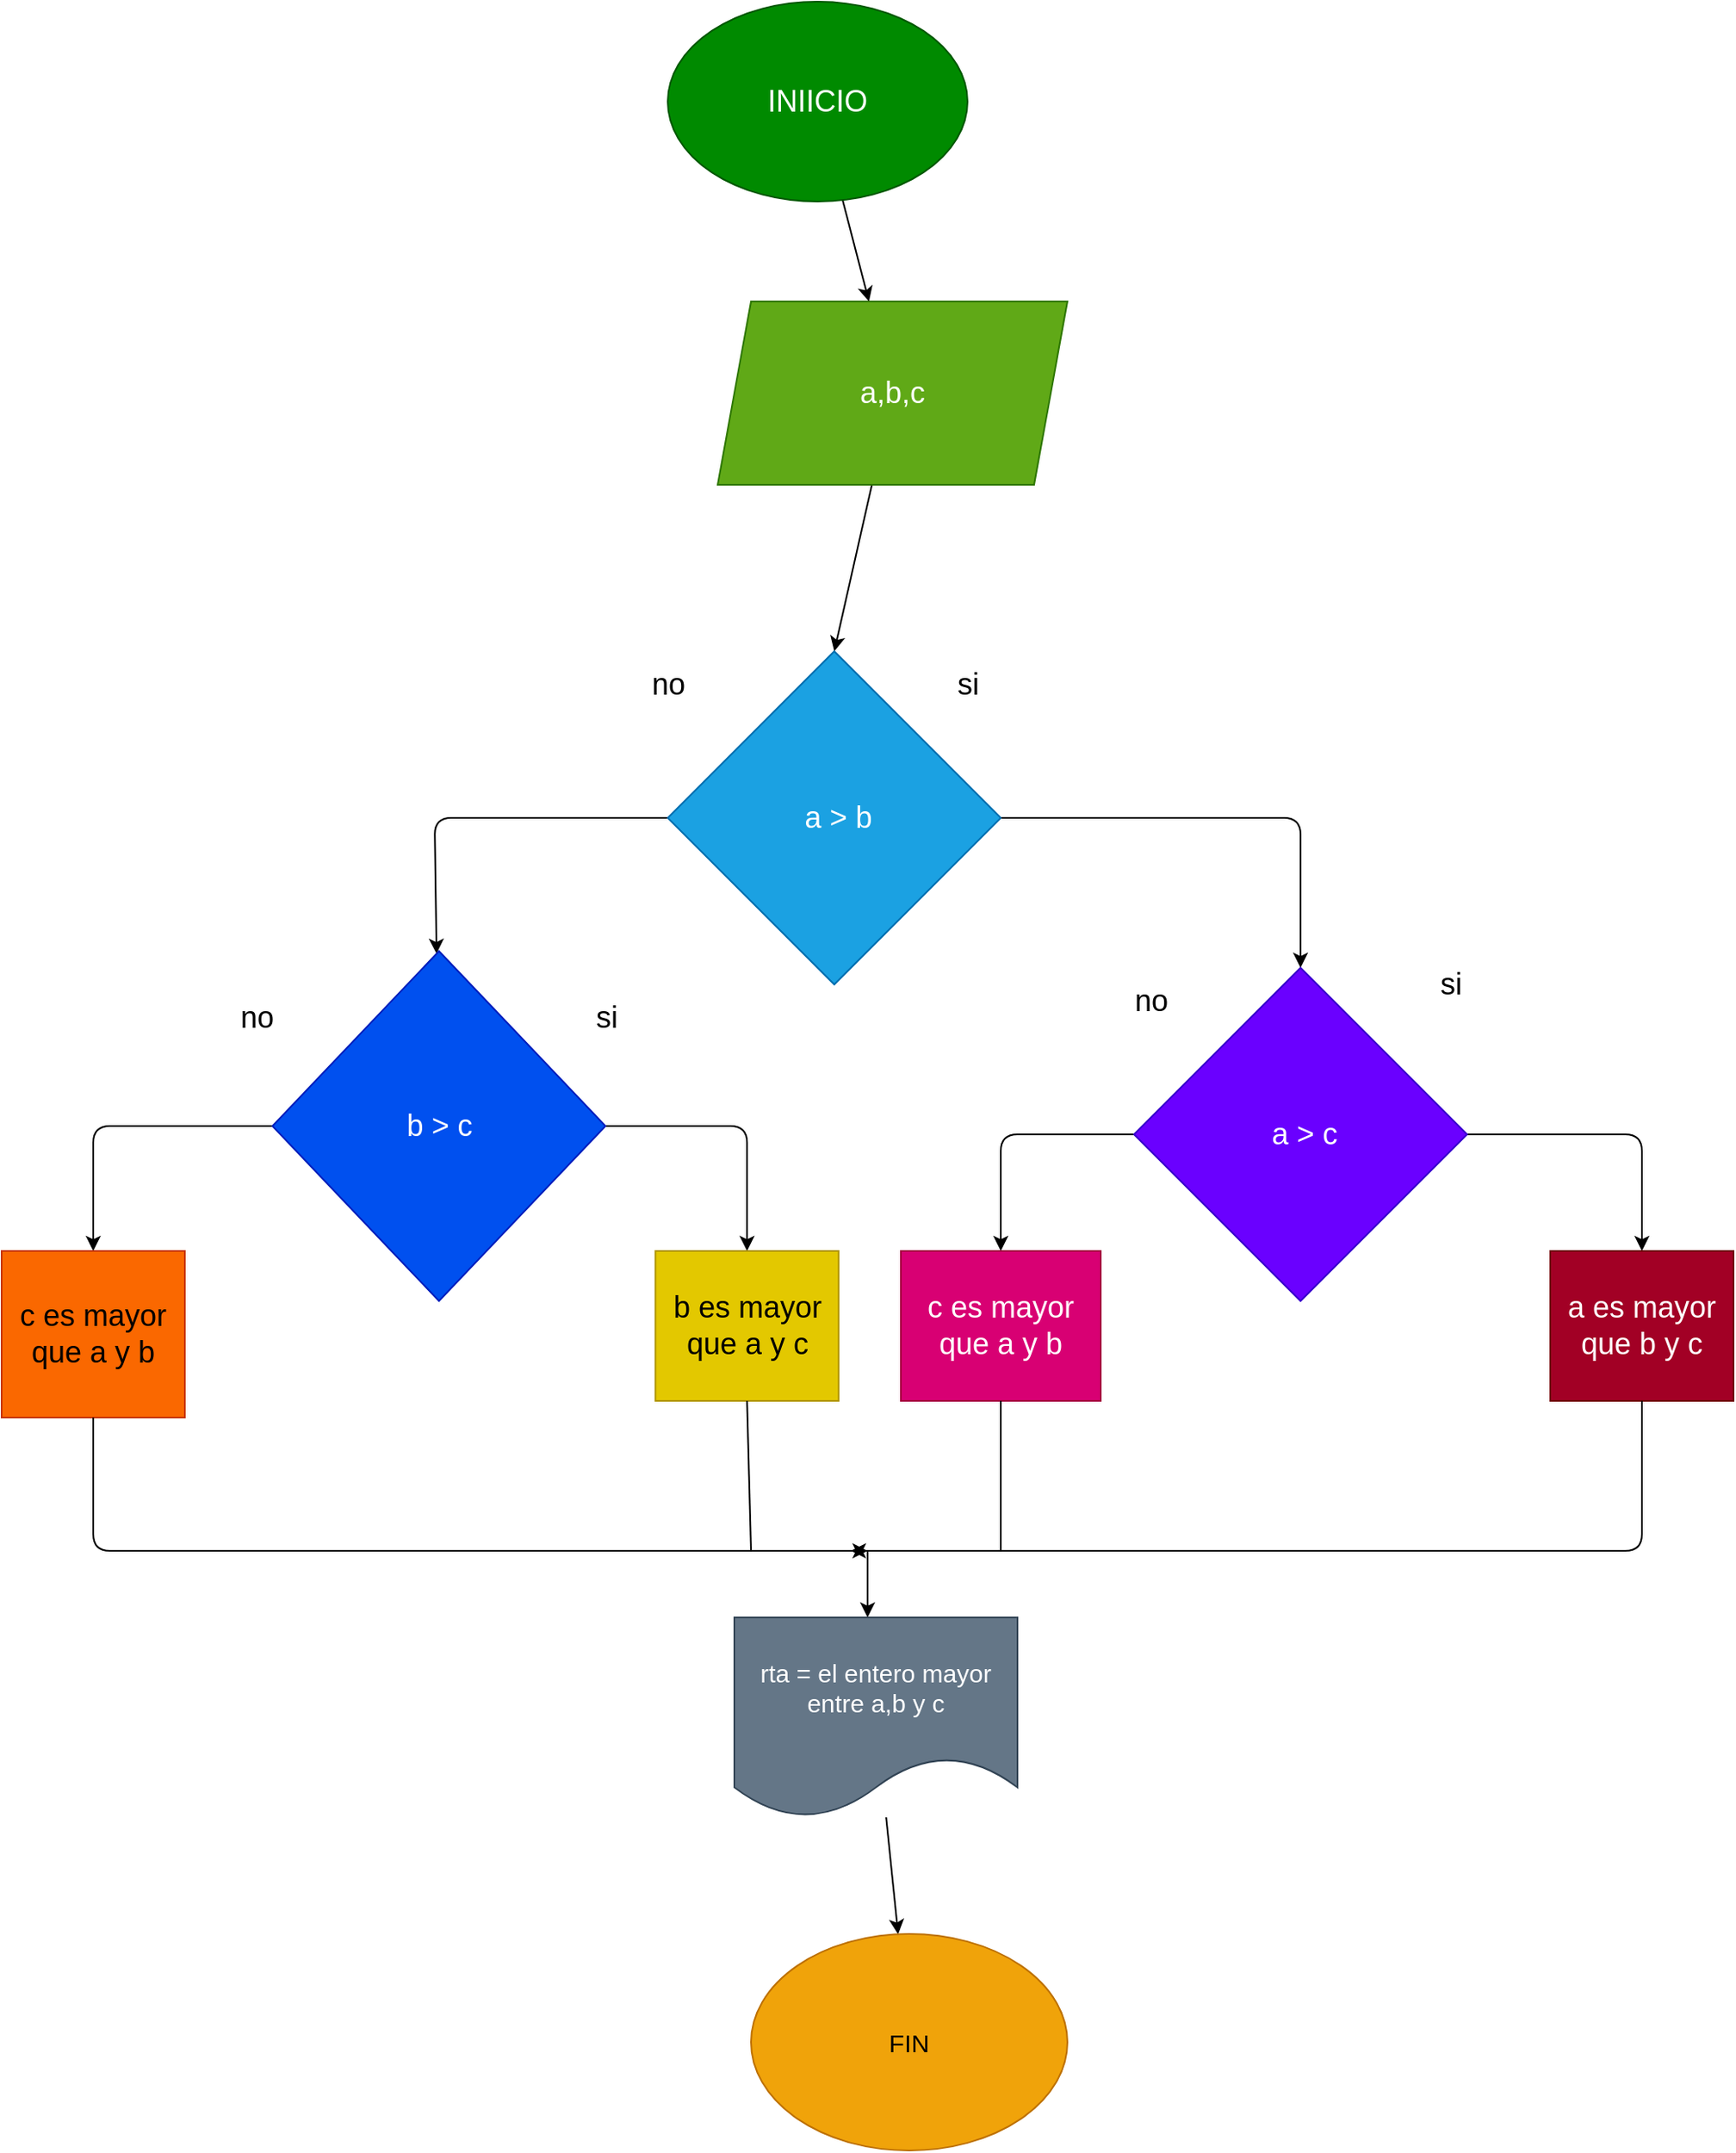 <mxfile>
    <diagram id="sqNSyWX9dOG4Fs_hvMj_" name="Página-1">
        <mxGraphModel dx="823" dy="686" grid="1" gridSize="10" guides="1" tooltips="1" connect="1" arrows="1" fold="1" page="1" pageScale="1" pageWidth="1200" pageHeight="1920" math="0" shadow="0">
            <root>
                <mxCell id="0"/>
                <mxCell id="1" parent="0"/>
                <mxCell id="4" value="" style="edgeStyle=none;html=1;fontSize=18;" parent="1" source="2" target="3" edge="1">
                    <mxGeometry relative="1" as="geometry"/>
                </mxCell>
                <mxCell id="2" value="&lt;font style=&quot;font-size: 18px;&quot;&gt;INIICIO&lt;/font&gt;" style="ellipse;whiteSpace=wrap;html=1;fillColor=#008a00;fontColor=#ffffff;strokeColor=#005700;" parent="1" vertex="1">
                    <mxGeometry x="510" y="30" width="180" height="120" as="geometry"/>
                </mxCell>
                <mxCell id="6" value="" style="edgeStyle=none;html=1;fontSize=18;entryX=0.5;entryY=0;entryDx=0;entryDy=0;" parent="1" source="3" target="7" edge="1">
                    <mxGeometry relative="1" as="geometry">
                        <mxPoint x="607.247" y="425" as="targetPoint"/>
                    </mxGeometry>
                </mxCell>
                <mxCell id="3" value="&lt;font style=&quot;font-size: 18px;&quot;&gt;a,b,c&lt;/font&gt;" style="shape=parallelogram;perimeter=parallelogramPerimeter;whiteSpace=wrap;html=1;fixedSize=1;fillColor=#60a917;fontColor=#ffffff;strokeColor=#2D7600;" parent="1" vertex="1">
                    <mxGeometry x="540" y="210" width="210" height="110" as="geometry"/>
                </mxCell>
                <mxCell id="11" value="" style="edgeStyle=none;html=1;fontSize=18;exitX=1;exitY=0.5;exitDx=0;exitDy=0;" parent="1" source="7" target="10" edge="1">
                    <mxGeometry relative="1" as="geometry">
                        <Array as="points">
                            <mxPoint x="890" y="520"/>
                        </Array>
                    </mxGeometry>
                </mxCell>
                <mxCell id="13" value="" style="edgeStyle=none;html=1;fontSize=18;exitX=0;exitY=0.5;exitDx=0;exitDy=0;" parent="1" source="7" target="12" edge="1">
                    <mxGeometry relative="1" as="geometry">
                        <Array as="points">
                            <mxPoint x="370" y="520"/>
                        </Array>
                    </mxGeometry>
                </mxCell>
                <mxCell id="7" value="&amp;nbsp;a &amp;gt; b" style="rhombus;whiteSpace=wrap;html=1;fontSize=18;fillColor=#1ba1e2;fontColor=#ffffff;strokeColor=#006EAF;" parent="1" vertex="1">
                    <mxGeometry x="510" y="420" width="200" height="200" as="geometry"/>
                </mxCell>
                <mxCell id="8" value="si" style="text;html=1;align=center;verticalAlign=middle;resizable=0;points=[];autosize=1;strokeColor=none;fillColor=none;fontSize=18;" parent="1" vertex="1">
                    <mxGeometry x="670" y="420" width="40" height="40" as="geometry"/>
                </mxCell>
                <mxCell id="9" value="no" style="text;html=1;align=center;verticalAlign=middle;resizable=0;points=[];autosize=1;strokeColor=none;fillColor=none;fontSize=18;" parent="1" vertex="1">
                    <mxGeometry x="490" y="420" width="40" height="40" as="geometry"/>
                </mxCell>
                <mxCell id="21" value="" style="edgeStyle=none;html=1;fontSize=18;" parent="1" source="10" target="20" edge="1">
                    <mxGeometry relative="1" as="geometry">
                        <Array as="points">
                            <mxPoint x="710" y="710"/>
                        </Array>
                    </mxGeometry>
                </mxCell>
                <mxCell id="23" value="" style="edgeStyle=none;html=1;fontSize=18;" parent="1" source="10" target="22" edge="1">
                    <mxGeometry relative="1" as="geometry">
                        <Array as="points">
                            <mxPoint x="1095" y="710"/>
                        </Array>
                    </mxGeometry>
                </mxCell>
                <mxCell id="10" value="&amp;nbsp;a &amp;gt; c" style="rhombus;whiteSpace=wrap;html=1;fontSize=18;fillColor=#6a00ff;fontColor=#ffffff;strokeColor=#3700CC;" parent="1" vertex="1">
                    <mxGeometry x="790" y="610" width="200" height="200" as="geometry"/>
                </mxCell>
                <mxCell id="15" value="" style="edgeStyle=none;html=1;fontSize=18;entryX=0.5;entryY=0;entryDx=0;entryDy=0;" parent="1" source="12" target="14" edge="1">
                    <mxGeometry relative="1" as="geometry">
                        <mxPoint x="170.001" y="760" as="targetPoint"/>
                        <Array as="points">
                            <mxPoint x="165" y="705"/>
                        </Array>
                    </mxGeometry>
                </mxCell>
                <mxCell id="19" value="" style="edgeStyle=none;html=1;fontSize=18;" parent="1" source="12" target="18" edge="1">
                    <mxGeometry relative="1" as="geometry">
                        <Array as="points">
                            <mxPoint x="557.62" y="705"/>
                        </Array>
                    </mxGeometry>
                </mxCell>
                <mxCell id="12" value="b &amp;gt; c" style="rhombus;whiteSpace=wrap;html=1;fontSize=18;fillColor=#0050ef;fontColor=#ffffff;strokeColor=#001DBC;" parent="1" vertex="1">
                    <mxGeometry x="272.62" y="600" width="200" height="210" as="geometry"/>
                </mxCell>
                <mxCell id="14" value="c es mayor que a y b" style="whiteSpace=wrap;html=1;fontSize=18;fillColor=#fa6800;fontColor=#000000;strokeColor=#C73500;" parent="1" vertex="1">
                    <mxGeometry x="110" y="780" width="110" height="100" as="geometry"/>
                </mxCell>
                <mxCell id="16" value="no" style="text;html=1;align=center;verticalAlign=middle;resizable=0;points=[];autosize=1;strokeColor=none;fillColor=none;fontSize=18;" parent="1" vertex="1">
                    <mxGeometry x="242.62" y="620" width="40" height="40" as="geometry"/>
                </mxCell>
                <mxCell id="17" value="si" style="text;html=1;align=center;verticalAlign=middle;resizable=0;points=[];autosize=1;strokeColor=none;fillColor=none;fontSize=18;" parent="1" vertex="1">
                    <mxGeometry x="452.62" y="620" width="40" height="40" as="geometry"/>
                </mxCell>
                <mxCell id="18" value="b es mayor que a y c" style="whiteSpace=wrap;html=1;fontSize=18;fillColor=#e3c800;fontColor=#000000;strokeColor=#B09500;" parent="1" vertex="1">
                    <mxGeometry x="502.62" y="780" width="110" height="90" as="geometry"/>
                </mxCell>
                <mxCell id="20" value="c es mayor que a y b" style="whiteSpace=wrap;html=1;fontSize=18;fillColor=#d80073;fontColor=#ffffff;strokeColor=#A50040;" parent="1" vertex="1">
                    <mxGeometry x="650" y="780" width="120" height="90" as="geometry"/>
                </mxCell>
                <mxCell id="22" value="a es mayor que b y c" style="whiteSpace=wrap;html=1;fontSize=18;fillColor=#a20025;fontColor=#ffffff;strokeColor=#6F0000;" parent="1" vertex="1">
                    <mxGeometry x="1040" y="780" width="110" height="90" as="geometry"/>
                </mxCell>
                <mxCell id="24" value="no" style="text;html=1;align=center;verticalAlign=middle;resizable=0;points=[];autosize=1;strokeColor=none;fillColor=none;fontSize=18;" parent="1" vertex="1">
                    <mxGeometry x="780" y="610" width="40" height="40" as="geometry"/>
                </mxCell>
                <mxCell id="26" value="si" style="text;html=1;align=center;verticalAlign=middle;resizable=0;points=[];autosize=1;strokeColor=none;fillColor=none;fontSize=18;" parent="1" vertex="1">
                    <mxGeometry x="960" y="600" width="40" height="40" as="geometry"/>
                </mxCell>
                <mxCell id="27" value="" style="endArrow=classic;html=1;exitX=0.5;exitY=1;exitDx=0;exitDy=0;" edge="1" parent="1" source="14">
                    <mxGeometry width="50" height="50" relative="1" as="geometry">
                        <mxPoint x="600" y="990" as="sourcePoint"/>
                        <mxPoint x="630" y="960" as="targetPoint"/>
                        <Array as="points">
                            <mxPoint x="165" y="960"/>
                            <mxPoint x="380" y="960"/>
                        </Array>
                    </mxGeometry>
                </mxCell>
                <mxCell id="29" value="" style="endArrow=none;html=1;exitX=0.5;exitY=1;exitDx=0;exitDy=0;" edge="1" parent="1" source="18">
                    <mxGeometry width="50" height="50" relative="1" as="geometry">
                        <mxPoint x="600" y="990" as="sourcePoint"/>
                        <mxPoint x="560" y="960" as="targetPoint"/>
                    </mxGeometry>
                </mxCell>
                <mxCell id="30" value="" style="endArrow=classic;html=1;exitX=0.5;exitY=1;exitDx=0;exitDy=0;" edge="1" parent="1" source="22">
                    <mxGeometry width="50" height="50" relative="1" as="geometry">
                        <mxPoint x="810" y="990" as="sourcePoint"/>
                        <mxPoint x="620" y="960" as="targetPoint"/>
                        <Array as="points">
                            <mxPoint x="1095" y="960"/>
                        </Array>
                    </mxGeometry>
                </mxCell>
                <mxCell id="31" value="" style="endArrow=none;html=1;entryX=0.5;entryY=1;entryDx=0;entryDy=0;" edge="1" parent="1" target="20">
                    <mxGeometry width="50" height="50" relative="1" as="geometry">
                        <mxPoint x="710" y="960" as="sourcePoint"/>
                        <mxPoint x="860" y="940" as="targetPoint"/>
                    </mxGeometry>
                </mxCell>
                <mxCell id="32" value="" style="endArrow=classic;html=1;" edge="1" parent="1">
                    <mxGeometry width="50" height="50" relative="1" as="geometry">
                        <mxPoint x="630" y="960" as="sourcePoint"/>
                        <mxPoint x="630" y="1000.0" as="targetPoint"/>
                    </mxGeometry>
                </mxCell>
                <mxCell id="37" value="" style="edgeStyle=none;html=1;fontSize=15;" edge="1" parent="1" source="35" target="36">
                    <mxGeometry relative="1" as="geometry"/>
                </mxCell>
                <mxCell id="35" value="&lt;font style=&quot;font-size: 15px;&quot;&gt;rta = el entero mayor entre a,b y c&lt;/font&gt;" style="shape=document;whiteSpace=wrap;html=1;boundedLbl=1;fillColor=#647687;fontColor=#ffffff;strokeColor=#314354;" vertex="1" parent="1">
                    <mxGeometry x="550" y="1000" width="170" height="120" as="geometry"/>
                </mxCell>
                <mxCell id="36" value="FIN" style="ellipse;whiteSpace=wrap;html=1;fontSize=15;fillColor=#f0a30a;fontColor=#000000;strokeColor=#BD7000;" vertex="1" parent="1">
                    <mxGeometry x="560" y="1190" width="190" height="130" as="geometry"/>
                </mxCell>
            </root>
        </mxGraphModel>
    </diagram>
</mxfile>